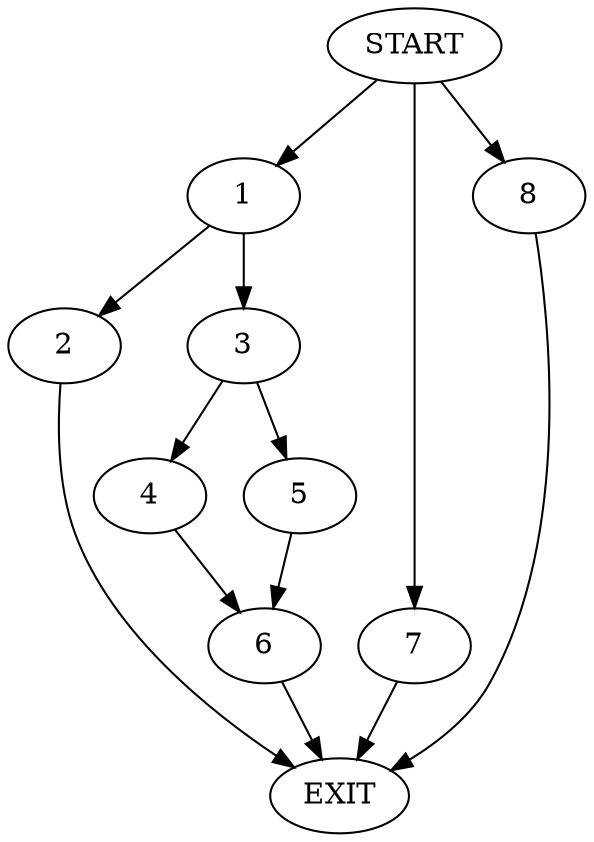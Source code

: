 digraph {
0 [label="START"]
9 [label="EXIT"]
0 -> 1
1 -> 2
1 -> 3
3 -> 4
3 -> 5
2 -> 9
5 -> 6
4 -> 6
6 -> 9
0 -> 7
7 -> 9
0 -> 8
8 -> 9
}

